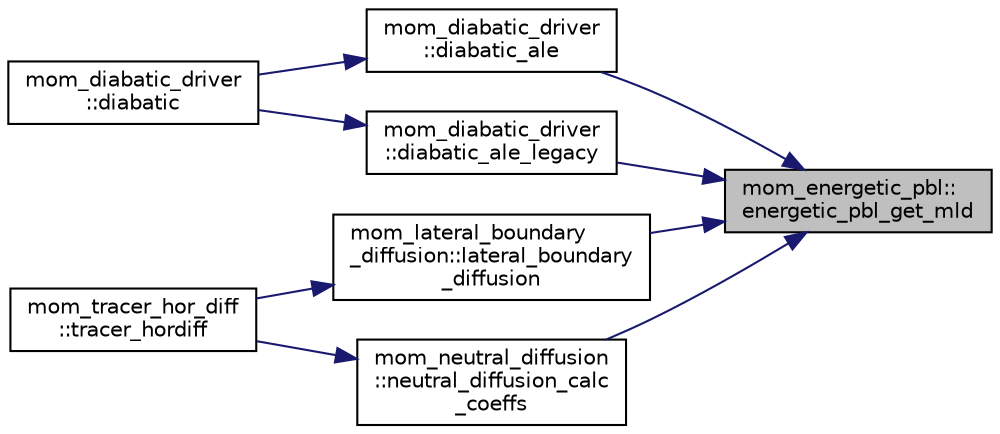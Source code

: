 digraph "mom_energetic_pbl::energetic_pbl_get_mld"
{
 // INTERACTIVE_SVG=YES
 // LATEX_PDF_SIZE
  edge [fontname="Helvetica",fontsize="10",labelfontname="Helvetica",labelfontsize="10"];
  node [fontname="Helvetica",fontsize="10",shape=record];
  rankdir="RL";
  Node1 [label="mom_energetic_pbl::\lenergetic_pbl_get_mld",height=0.2,width=0.4,color="black", fillcolor="grey75", style="filled", fontcolor="black",tooltip="Copies the ePBL active mixed layer depth into MLD."];
  Node1 -> Node2 [dir="back",color="midnightblue",fontsize="10",style="solid",fontname="Helvetica"];
  Node2 [label="mom_diabatic_driver\l::diabatic_ale",height=0.2,width=0.4,color="black", fillcolor="white", style="filled",URL="$namespacemom__diabatic__driver.html#ae57c48925de75712384e859a851c8c40",tooltip="This subroutine imposes the diapycnal mass fluxes and the accompanying diapycnal advection of momentu..."];
  Node2 -> Node3 [dir="back",color="midnightblue",fontsize="10",style="solid",fontname="Helvetica"];
  Node3 [label="mom_diabatic_driver\l::diabatic",height=0.2,width=0.4,color="black", fillcolor="white", style="filled",URL="$namespacemom__diabatic__driver.html#a9005de9f3ad26b32de53e3cd9826b9b9",tooltip="This subroutine imposes the diapycnal mass fluxes and the accompanying diapycnal advection of momentu..."];
  Node1 -> Node4 [dir="back",color="midnightblue",fontsize="10",style="solid",fontname="Helvetica"];
  Node4 [label="mom_diabatic_driver\l::diabatic_ale_legacy",height=0.2,width=0.4,color="black", fillcolor="white", style="filled",URL="$namespacemom__diabatic__driver.html#a598d99106680c83e410a0a51a59588ea",tooltip="Applies diabatic forcing and diapycnal mixing of temperature, salinity and other tracers for use with..."];
  Node4 -> Node3 [dir="back",color="midnightblue",fontsize="10",style="solid",fontname="Helvetica"];
  Node1 -> Node5 [dir="back",color="midnightblue",fontsize="10",style="solid",fontname="Helvetica"];
  Node5 [label="mom_lateral_boundary\l_diffusion::lateral_boundary\l_diffusion",height=0.2,width=0.4,color="black", fillcolor="white", style="filled",URL="$namespacemom__lateral__boundary__diffusion.html#afac71bffe2368a84b543f4d7f60703e0",tooltip="Driver routine for calculating lateral diffusive fluxes near the top and bottom boundaries...."];
  Node5 -> Node6 [dir="back",color="midnightblue",fontsize="10",style="solid",fontname="Helvetica"];
  Node6 [label="mom_tracer_hor_diff\l::tracer_hordiff",height=0.2,width=0.4,color="black", fillcolor="white", style="filled",URL="$namespacemom__tracer__hor__diff.html#a098229e37012e7bd93d13036bfc864ac",tooltip="Compute along-coordinate diffusion of all tracers using the diffusivity in CSKhTr,..."];
  Node1 -> Node7 [dir="back",color="midnightblue",fontsize="10",style="solid",fontname="Helvetica"];
  Node7 [label="mom_neutral_diffusion\l::neutral_diffusion_calc\l_coeffs",height=0.2,width=0.4,color="black", fillcolor="white", style="filled",URL="$namespacemom__neutral__diffusion.html#a572a6c3f71eec3adb740a788b4ac21bd",tooltip="Calculate remapping factors for u/v columns used to map adjoining columns to a shared coordinate spac..."];
  Node7 -> Node6 [dir="back",color="midnightblue",fontsize="10",style="solid",fontname="Helvetica"];
}
